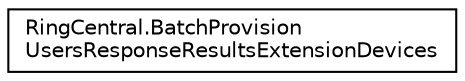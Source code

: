 digraph "Graphical Class Hierarchy"
{
 // LATEX_PDF_SIZE
  edge [fontname="Helvetica",fontsize="10",labelfontname="Helvetica",labelfontsize="10"];
  node [fontname="Helvetica",fontsize="10",shape=record];
  rankdir="LR";
  Node0 [label="RingCentral.BatchProvision\lUsersResponseResultsExtensionDevices",height=0.2,width=0.4,color="black", fillcolor="white", style="filled",URL="$classRingCentral_1_1BatchProvisionUsersResponseResultsExtensionDevices.html",tooltip=" "];
}
